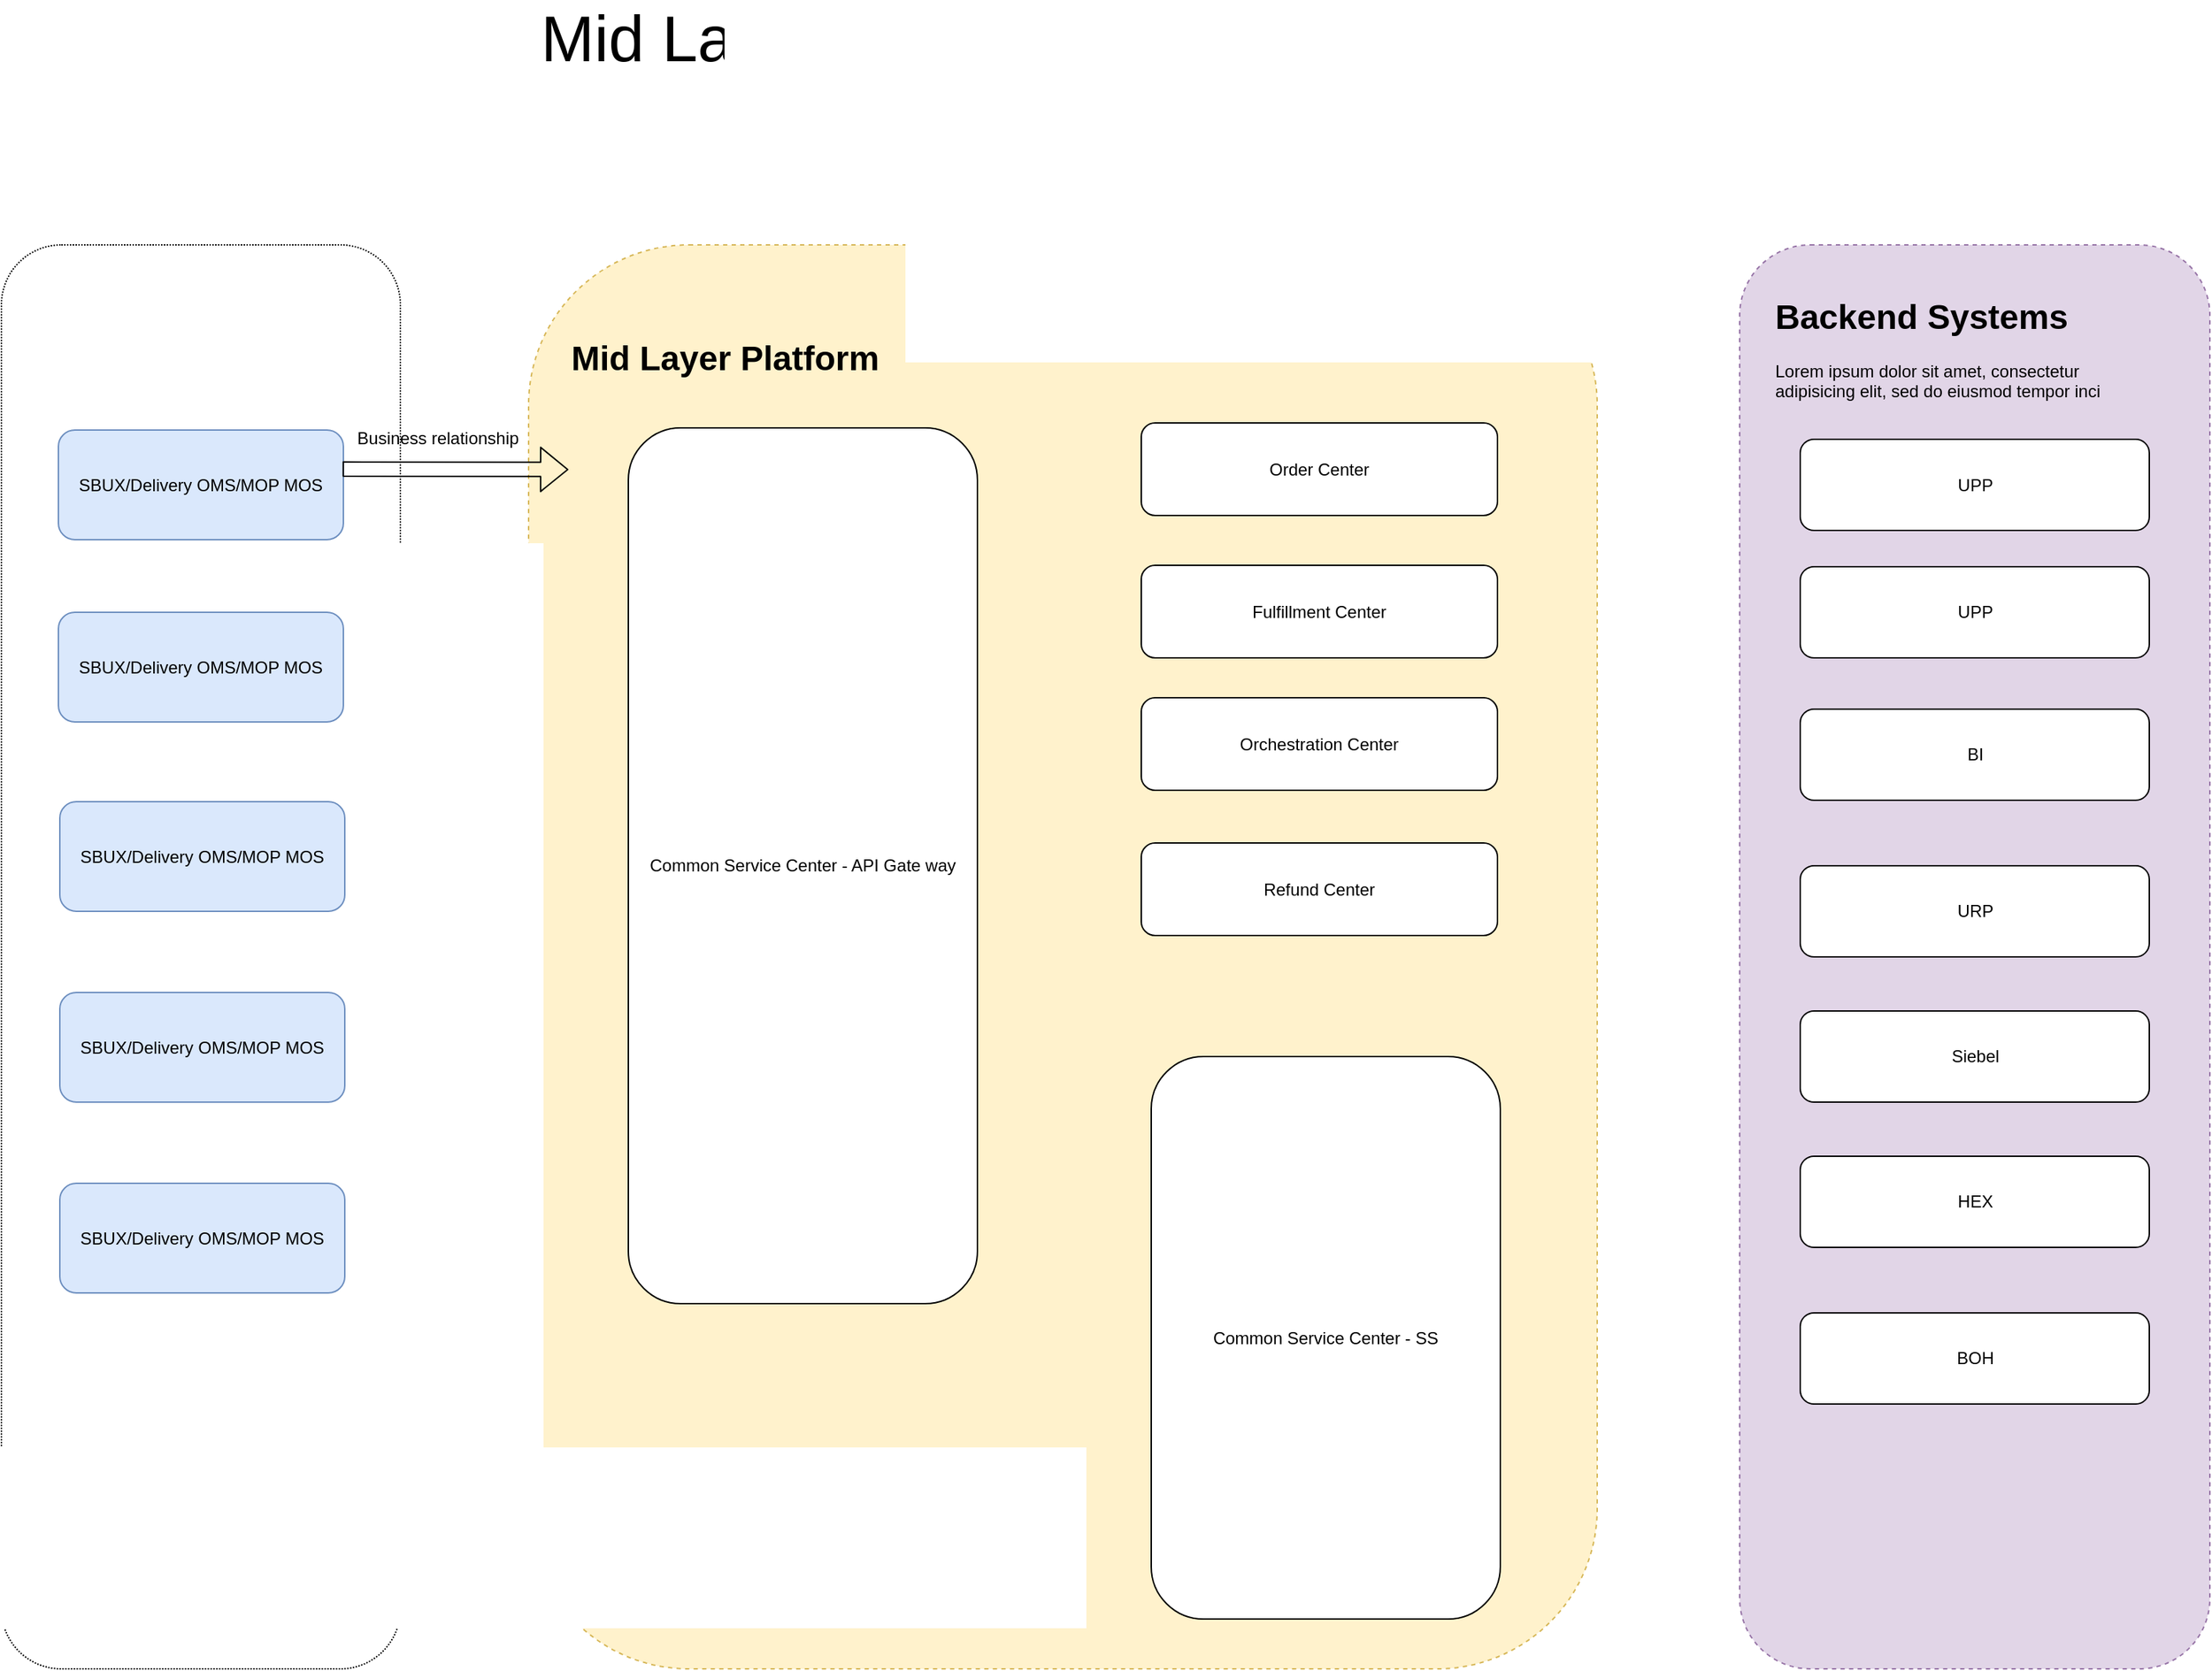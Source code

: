 <mxfile type="github" version="12.1.9" pages="1">
  <diagram id="ndU5bFHhsBsMHuEpMbfa" name="Page-1">
    <mxGraphModel grid="1" dx="1554" dy="849" gridSize="10" guides="1" tooltips="1" connect="1" arrows="1" fold="1" page="1" pageScale="1" pageWidth="827" pageHeight="1169" math="0" shadow="0">
      <root>
        <mxCell id="0"/>
        <mxCell id="1" parent="0"/>
        <mxCell id="EUVz_Q0twUGAYVsJMNnv-37" value="" parent="1" style="rounded=1;whiteSpace=wrap;html=1;dashed=1;dashPattern=1 1;" vertex="1">
          <mxGeometry as="geometry" x="20" y="260" width="280" height="1000"/>
        </mxCell>
        <mxCell id="EUVz_Q0twUGAYVsJMNnv-33" value="SBUX/Delivery OMS/MOP MOS" parent="1" style="rounded=1;whiteSpace=wrap;html=1;fillColor=#dae8fc;strokeColor=#6c8ebf;" vertex="1">
          <mxGeometry as="geometry" x="60" y="518" width="200" height="77"/>
        </mxCell>
        <mxCell id="EUVz_Q0twUGAYVsJMNnv-1" value="SBUX/Delivery OMS/MOP MOS" parent="1" style="rounded=1;whiteSpace=wrap;html=1;fillColor=#dae8fc;strokeColor=#6c8ebf;" vertex="1">
          <mxGeometry as="geometry" x="60" y="390" width="200" height="77"/>
        </mxCell>
        <mxCell id="EUVz_Q0twUGAYVsJMNnv-2" value="" parent="1" style="rounded=1;whiteSpace=wrap;html=1;dashed=1;fillColor=#fff2cc;strokeColor=#d6b656;" vertex="1">
          <mxGeometry as="geometry" x="390" y="260" width="750" height="1000"/>
        </mxCell>
        <mxCell id="EUVz_Q0twUGAYVsJMNnv-3" value="&lt;h1&gt;Mid Layer Platform&lt;/h1&gt;&lt;p&gt;&lt;br&gt;&lt;/p&gt;" parent="1" style="text;html=1;strokeColor=none;fillColor=none;spacing=5;spacingTop=-20;whiteSpace=wrap;overflow=hidden;rounded=0;dashed=1;" vertex="1">
          <mxGeometry as="geometry" x="415" y="320" width="250" height="39"/>
        </mxCell>
        <mxCell id="EUVz_Q0twUGAYVsJMNnv-4" value="Common Service Center - API Gate way" parent="1" style="rounded=1;whiteSpace=wrap;html=1;" vertex="1">
          <mxGeometry as="geometry" x="460" y="388.5" width="245" height="615"/>
        </mxCell>
        <mxCell id="EUVz_Q0twUGAYVsJMNnv-6" value="Order Center " parent="1" style="rounded=1;whiteSpace=wrap;html=1;" vertex="1">
          <mxGeometry as="geometry" x="820" y="385" width="250" height="65"/>
        </mxCell>
        <mxCell id="EUVz_Q0twUGAYVsJMNnv-7" value="" parent="1" style="rounded=1;whiteSpace=wrap;html=1;dashed=1;fillColor=#e1d5e7;strokeColor=#9673a6;" vertex="1">
          <mxGeometry as="geometry" x="1240" y="260" width="330" height="1000"/>
        </mxCell>
        <mxCell id="EUVz_Q0twUGAYVsJMNnv-8" value="&lt;h1&gt;Backend Systems&lt;/h1&gt;&lt;p&gt;Lorem ipsum dolor sit amet, consectetur adipisicing elit, sed do eiusmod tempor inci&lt;/p&gt;" parent="1" style="text;html=1;strokeColor=none;fillColor=none;spacing=5;spacingTop=-20;whiteSpace=wrap;overflow=hidden;rounded=0;dashed=1;" vertex="1">
          <mxGeometry as="geometry" x="1260" y="291" width="250" height="120"/>
        </mxCell>
        <mxCell id="EUVz_Q0twUGAYVsJMNnv-10" value="Mid Layer Platform Order Business Flow Arch." parent="1" style="text;html=1;strokeColor=none;fillColor=none;align=center;verticalAlign=middle;whiteSpace=wrap;rounded=0;fontSize=45;" vertex="1">
          <mxGeometry as="geometry" x="270" y="90" width="1180" height="50"/>
        </mxCell>
        <mxCell id="EUVz_Q0twUGAYVsJMNnv-11" value="" parent="1" style="shape=flexArrow;endArrow=classic;html=1;fontSize=45;exitX=0.997;exitY=0.629;exitDx=0;exitDy=0;exitPerimeter=0;entryX=0.012;entryY=0.136;entryDx=0;entryDy=0;entryPerimeter=0;" edge="1">
          <mxGeometry as="geometry" width="50" height="50" relative="1">
            <mxPoint as="sourcePoint" x="259.4" y="417.433"/>
            <mxPoint as="targetPoint" x="417.94" y="417.72"/>
          </mxGeometry>
        </mxCell>
        <mxCell id="EUVz_Q0twUGAYVsJMNnv-15" value="Business relationship" parent="1" style="text;strokeColor=none;fillColor=none;html=1;fontSize=12;fontStyle=0;verticalAlign=middle;align=center;" vertex="1">
          <mxGeometry as="geometry" x="261" y="381" width="130" height="30"/>
        </mxCell>
        <mxCell id="EUVz_Q0twUGAYVsJMNnv-21" value="Common Service Center - SS" parent="1" style="rounded=1;whiteSpace=wrap;html=1;" vertex="1">
          <mxGeometry as="geometry" x="827" y="830" width="245" height="395"/>
        </mxCell>
        <mxCell id="EUVz_Q0twUGAYVsJMNnv-22" value="Fulfillment Center " parent="1" style="rounded=1;whiteSpace=wrap;html=1;" vertex="1">
          <mxGeometry as="geometry" x="820" y="485" width="250" height="65"/>
        </mxCell>
        <mxCell id="EUVz_Q0twUGAYVsJMNnv-23" value="Orchestration Center " parent="1" style="rounded=1;whiteSpace=wrap;html=1;" vertex="1">
          <mxGeometry as="geometry" x="820" y="578" width="250" height="65"/>
        </mxCell>
        <mxCell id="EUVz_Q0twUGAYVsJMNnv-24" value="Refund Center " parent="1" style="rounded=1;whiteSpace=wrap;html=1;" vertex="1">
          <mxGeometry as="geometry" x="820" y="680" width="250" height="65"/>
        </mxCell>
        <mxCell id="EUVz_Q0twUGAYVsJMNnv-25" value="UPP" parent="1" style="rounded=1;whiteSpace=wrap;html=1;" vertex="1">
          <mxGeometry as="geometry" x="1282.5" y="486" width="245" height="64"/>
        </mxCell>
        <mxCell id="EUVz_Q0twUGAYVsJMNnv-27" value="BI" parent="1" style="rounded=1;whiteSpace=wrap;html=1;" vertex="1">
          <mxGeometry as="geometry" x="1282.5" y="586" width="245" height="64"/>
        </mxCell>
        <mxCell id="EUVz_Q0twUGAYVsJMNnv-28" value="URP" parent="1" style="rounded=1;whiteSpace=wrap;html=1;" vertex="1">
          <mxGeometry as="geometry" x="1282.5" y="696" width="245" height="64"/>
        </mxCell>
        <mxCell id="EUVz_Q0twUGAYVsJMNnv-29" value="Siebel" parent="1" style="rounded=1;whiteSpace=wrap;html=1;" vertex="1">
          <mxGeometry as="geometry" x="1282.5" y="798" width="245" height="64"/>
        </mxCell>
        <mxCell id="EUVz_Q0twUGAYVsJMNnv-30" value="HEX" parent="1" style="rounded=1;whiteSpace=wrap;html=1;" vertex="1">
          <mxGeometry as="geometry" x="1282.5" y="900" width="245" height="64"/>
        </mxCell>
        <mxCell id="EUVz_Q0twUGAYVsJMNnv-31" value="UPP" parent="1" style="rounded=1;whiteSpace=wrap;html=1;" vertex="1">
          <mxGeometry as="geometry" x="1282.5" y="396.5" width="245" height="64"/>
        </mxCell>
        <mxCell id="EUVz_Q0twUGAYVsJMNnv-32" value="BOH" parent="1" style="rounded=1;whiteSpace=wrap;html=1;" vertex="1">
          <mxGeometry as="geometry" x="1282.5" y="1010" width="245" height="64"/>
        </mxCell>
        <mxCell id="EUVz_Q0twUGAYVsJMNnv-34" value="SBUX/Delivery OMS/MOP MOS" parent="1" style="rounded=1;whiteSpace=wrap;html=1;fillColor=#dae8fc;strokeColor=#6c8ebf;" vertex="1">
          <mxGeometry as="geometry" x="61" y="651" width="200" height="77"/>
        </mxCell>
        <mxCell id="EUVz_Q0twUGAYVsJMNnv-35" value="SBUX/Delivery OMS/MOP MOS" parent="1" style="rounded=1;whiteSpace=wrap;html=1;fillColor=#dae8fc;strokeColor=#6c8ebf;" vertex="1">
          <mxGeometry as="geometry" x="61" y="785" width="200" height="77"/>
        </mxCell>
        <mxCell id="EUVz_Q0twUGAYVsJMNnv-36" value="SBUX/Delivery OMS/MOP MOS" parent="1" style="rounded=1;whiteSpace=wrap;html=1;fillColor=#dae8fc;strokeColor=#6c8ebf;" vertex="1">
          <mxGeometry as="geometry" x="61" y="919" width="200" height="77"/>
        </mxCell>
      </root>
    </mxGraphModel>
  </diagram>
</mxfile>
